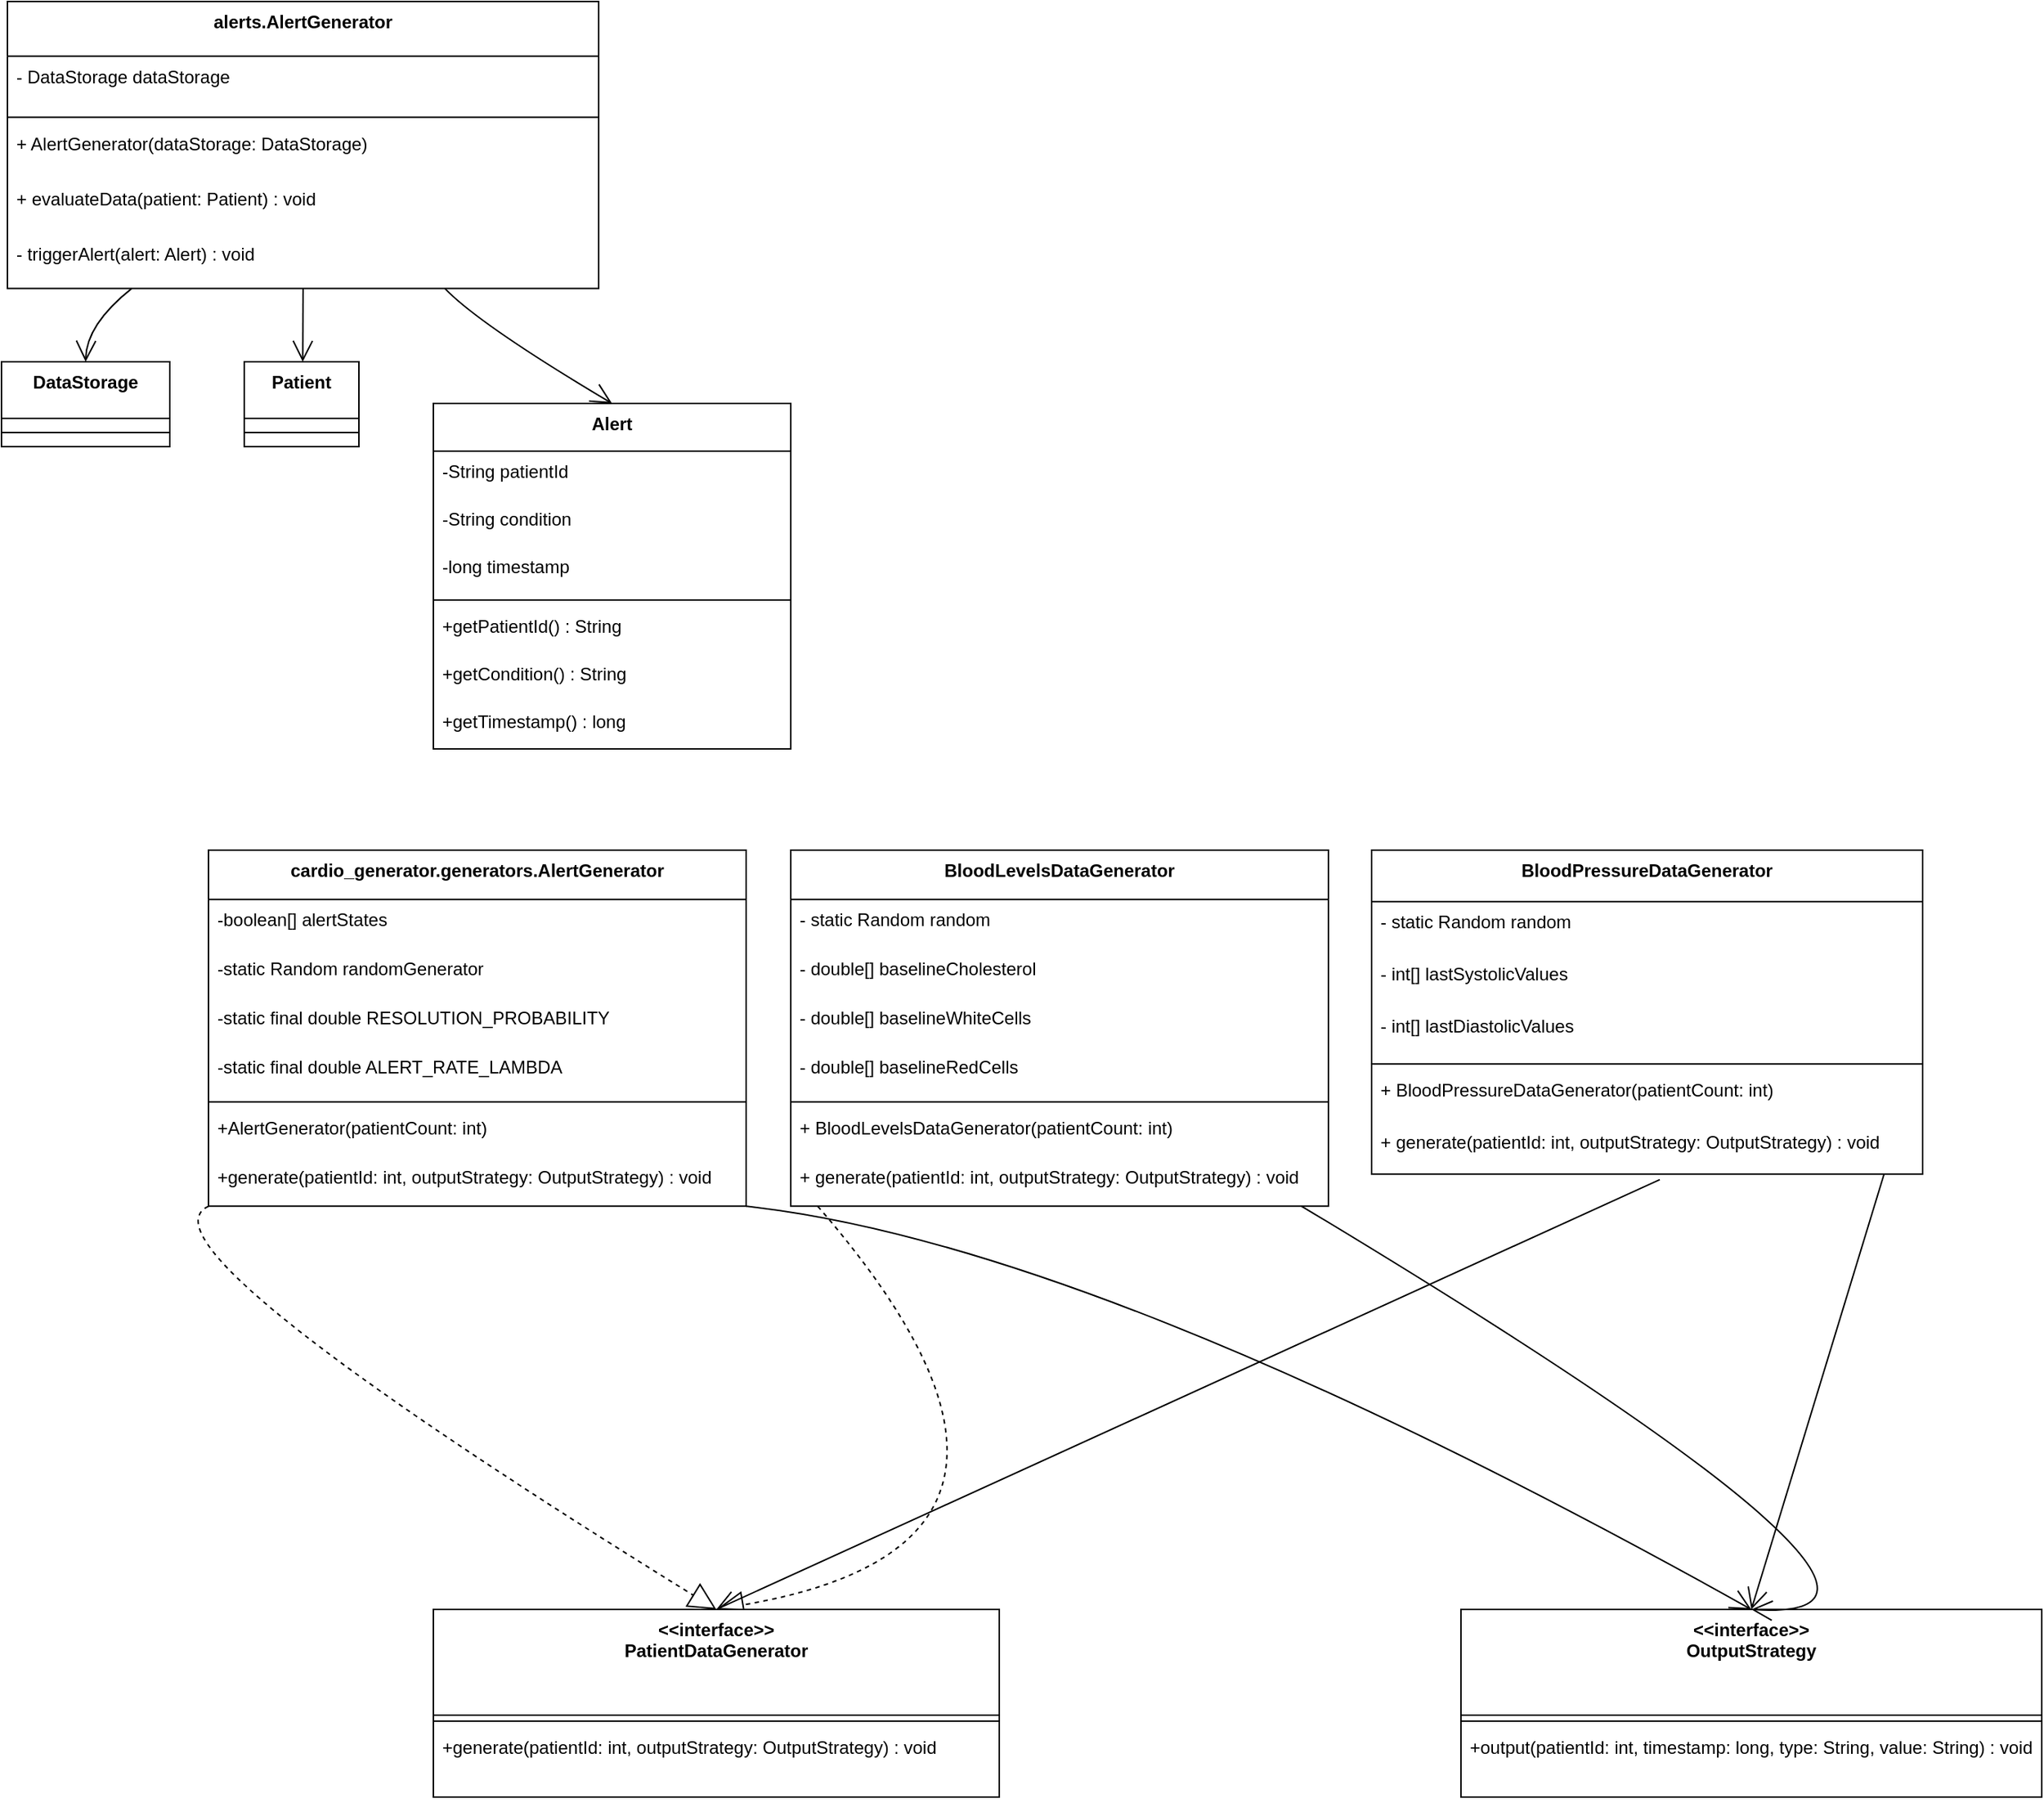 <mxfile version="26.2.12">
  <diagram name="Pagina-1" id="zcSUiu2_fE6k25y4H4vx">
    <mxGraphModel dx="1687" dy="1001" grid="1" gridSize="10" guides="1" tooltips="1" connect="1" arrows="1" fold="1" page="1" pageScale="1" pageWidth="827" pageHeight="1169" math="0" shadow="0">
      <root>
        <mxCell id="0" />
        <mxCell id="1" parent="0" />
        <mxCell id="IuoWwe_m-Qj3neaBS2tY-1" value="Alert" style="swimlane;fontStyle=1;align=center;verticalAlign=top;childLayout=stackLayout;horizontal=1;startSize=32.0;horizontalStack=0;resizeParent=1;resizeParentMax=0;resizeLast=0;collapsible=0;marginBottom=0;" vertex="1" parent="1">
          <mxGeometry x="370" y="600" width="240" height="232.0" as="geometry" />
        </mxCell>
        <mxCell id="IuoWwe_m-Qj3neaBS2tY-2" value="-String patientId" style="text;strokeColor=none;fillColor=none;align=left;verticalAlign=top;spacingLeft=4;spacingRight=4;overflow=hidden;rotatable=0;points=[[0,0.5],[1,0.5]];portConstraint=eastwest;" vertex="1" parent="IuoWwe_m-Qj3neaBS2tY-1">
          <mxGeometry y="32.0" width="240" height="32" as="geometry" />
        </mxCell>
        <mxCell id="IuoWwe_m-Qj3neaBS2tY-3" value="-String condition" style="text;strokeColor=none;fillColor=none;align=left;verticalAlign=top;spacingLeft=4;spacingRight=4;overflow=hidden;rotatable=0;points=[[0,0.5],[1,0.5]];portConstraint=eastwest;" vertex="1" parent="IuoWwe_m-Qj3neaBS2tY-1">
          <mxGeometry y="64.0" width="240" height="32" as="geometry" />
        </mxCell>
        <mxCell id="IuoWwe_m-Qj3neaBS2tY-4" value="-long timestamp" style="text;strokeColor=none;fillColor=none;align=left;verticalAlign=top;spacingLeft=4;spacingRight=4;overflow=hidden;rotatable=0;points=[[0,0.5],[1,0.5]];portConstraint=eastwest;" vertex="1" parent="IuoWwe_m-Qj3neaBS2tY-1">
          <mxGeometry y="96.0" width="240" height="32" as="geometry" />
        </mxCell>
        <mxCell id="IuoWwe_m-Qj3neaBS2tY-5" style="line;strokeWidth=1;fillColor=none;align=left;verticalAlign=middle;spacingTop=-1;spacingLeft=3;spacingRight=3;rotatable=0;labelPosition=right;points=[];portConstraint=eastwest;strokeColor=inherit;" vertex="1" parent="IuoWwe_m-Qj3neaBS2tY-1">
          <mxGeometry y="128.0" width="240" height="8" as="geometry" />
        </mxCell>
        <mxCell id="IuoWwe_m-Qj3neaBS2tY-7" value="+getPatientId() : String" style="text;strokeColor=none;fillColor=none;align=left;verticalAlign=top;spacingLeft=4;spacingRight=4;overflow=hidden;rotatable=0;points=[[0,0.5],[1,0.5]];portConstraint=eastwest;" vertex="1" parent="IuoWwe_m-Qj3neaBS2tY-1">
          <mxGeometry y="136.0" width="240" height="32" as="geometry" />
        </mxCell>
        <mxCell id="IuoWwe_m-Qj3neaBS2tY-8" value="+getCondition() : String" style="text;strokeColor=none;fillColor=none;align=left;verticalAlign=top;spacingLeft=4;spacingRight=4;overflow=hidden;rotatable=0;points=[[0,0.5],[1,0.5]];portConstraint=eastwest;" vertex="1" parent="IuoWwe_m-Qj3neaBS2tY-1">
          <mxGeometry y="168.0" width="240" height="32" as="geometry" />
        </mxCell>
        <mxCell id="IuoWwe_m-Qj3neaBS2tY-9" value="+getTimestamp() : long" style="text;strokeColor=none;fillColor=none;align=left;verticalAlign=top;spacingLeft=4;spacingRight=4;overflow=hidden;rotatable=0;points=[[0,0.5],[1,0.5]];portConstraint=eastwest;" vertex="1" parent="IuoWwe_m-Qj3neaBS2tY-1">
          <mxGeometry y="200.0" width="240" height="32" as="geometry" />
        </mxCell>
        <mxCell id="IuoWwe_m-Qj3neaBS2tY-10" value="alerts.AlertGenerator" style="swimlane;fontStyle=1;align=center;verticalAlign=top;childLayout=stackLayout;horizontal=1;startSize=36.8;horizontalStack=0;resizeParent=1;resizeParentMax=0;resizeLast=0;collapsible=0;marginBottom=0;" vertex="1" parent="1">
          <mxGeometry x="84" y="330" width="397" height="192.8" as="geometry" />
        </mxCell>
        <mxCell id="IuoWwe_m-Qj3neaBS2tY-11" value="- DataStorage dataStorage" style="text;strokeColor=none;fillColor=none;align=left;verticalAlign=top;spacingLeft=4;spacingRight=4;overflow=hidden;rotatable=0;points=[[0,0.5],[1,0.5]];portConstraint=eastwest;" vertex="1" parent="IuoWwe_m-Qj3neaBS2tY-10">
          <mxGeometry y="36.8" width="397" height="37" as="geometry" />
        </mxCell>
        <mxCell id="IuoWwe_m-Qj3neaBS2tY-12" style="line;strokeWidth=1;fillColor=none;align=left;verticalAlign=middle;spacingTop=-1;spacingLeft=3;spacingRight=3;rotatable=0;labelPosition=right;points=[];portConstraint=eastwest;strokeColor=inherit;" vertex="1" parent="IuoWwe_m-Qj3neaBS2tY-10">
          <mxGeometry y="73.8" width="397" height="8" as="geometry" />
        </mxCell>
        <mxCell id="IuoWwe_m-Qj3neaBS2tY-13" value="+ AlertGenerator(dataStorage: DataStorage)" style="text;strokeColor=none;fillColor=none;align=left;verticalAlign=top;spacingLeft=4;spacingRight=4;overflow=hidden;rotatable=0;points=[[0,0.5],[1,0.5]];portConstraint=eastwest;" vertex="1" parent="IuoWwe_m-Qj3neaBS2tY-10">
          <mxGeometry y="81.8" width="397" height="37" as="geometry" />
        </mxCell>
        <mxCell id="IuoWwe_m-Qj3neaBS2tY-14" value="+ evaluateData(patient: Patient) : void" style="text;strokeColor=none;fillColor=none;align=left;verticalAlign=top;spacingLeft=4;spacingRight=4;overflow=hidden;rotatable=0;points=[[0,0.5],[1,0.5]];portConstraint=eastwest;" vertex="1" parent="IuoWwe_m-Qj3neaBS2tY-10">
          <mxGeometry y="118.8" width="397" height="37" as="geometry" />
        </mxCell>
        <mxCell id="IuoWwe_m-Qj3neaBS2tY-15" value="- triggerAlert(alert: Alert) : void" style="text;strokeColor=none;fillColor=none;align=left;verticalAlign=top;spacingLeft=4;spacingRight=4;overflow=hidden;rotatable=0;points=[[0,0.5],[1,0.5]];portConstraint=eastwest;" vertex="1" parent="IuoWwe_m-Qj3neaBS2tY-10">
          <mxGeometry y="155.8" width="397" height="37" as="geometry" />
        </mxCell>
        <mxCell id="IuoWwe_m-Qj3neaBS2tY-16" value="DataStorage" style="swimlane;fontStyle=1;align=center;verticalAlign=top;childLayout=stackLayout;horizontal=1;startSize=38.0;horizontalStack=0;resizeParent=1;resizeParentMax=0;resizeLast=0;collapsible=0;marginBottom=0;" vertex="1" parent="1">
          <mxGeometry x="80" y="572" width="113" height="57.0" as="geometry" />
        </mxCell>
        <mxCell id="IuoWwe_m-Qj3neaBS2tY-17" style="line;strokeWidth=1;fillColor=none;align=left;verticalAlign=middle;spacingTop=-1;spacingLeft=3;spacingRight=3;rotatable=0;labelPosition=right;points=[];portConstraint=eastwest;strokeColor=inherit;" vertex="1" parent="IuoWwe_m-Qj3neaBS2tY-16">
          <mxGeometry y="38.0" width="113" height="19" as="geometry" />
        </mxCell>
        <mxCell id="IuoWwe_m-Qj3neaBS2tY-18" value="Patient" style="swimlane;fontStyle=1;align=center;verticalAlign=top;childLayout=stackLayout;horizontal=1;startSize=38.0;horizontalStack=0;resizeParent=1;resizeParentMax=0;resizeLast=0;collapsible=0;marginBottom=0;" vertex="1" parent="1">
          <mxGeometry x="243" y="572" width="77" height="57.0" as="geometry" />
        </mxCell>
        <mxCell id="IuoWwe_m-Qj3neaBS2tY-19" style="line;strokeWidth=1;fillColor=none;align=left;verticalAlign=middle;spacingTop=-1;spacingLeft=3;spacingRight=3;rotatable=0;labelPosition=right;points=[];portConstraint=eastwest;strokeColor=inherit;" vertex="1" parent="IuoWwe_m-Qj3neaBS2tY-18">
          <mxGeometry y="38.0" width="77" height="19" as="geometry" />
        </mxCell>
        <mxCell id="IuoWwe_m-Qj3neaBS2tY-22" value="" style="curved=1;startArrow=none;endArrow=open;endSize=12;exitX=0.21;exitY=1;entryX=0.5;entryY=0;rounded=0;" edge="1" parent="1" source="IuoWwe_m-Qj3neaBS2tY-10" target="IuoWwe_m-Qj3neaBS2tY-16">
          <mxGeometry relative="1" as="geometry">
            <Array as="points">
              <mxPoint x="137" y="547" />
            </Array>
          </mxGeometry>
        </mxCell>
        <mxCell id="IuoWwe_m-Qj3neaBS2tY-23" value="" style="curved=1;startArrow=none;endArrow=open;endSize=12;exitX=0.5;exitY=1;entryX=0.51;entryY=0;rounded=0;" edge="1" parent="1" source="IuoWwe_m-Qj3neaBS2tY-10" target="IuoWwe_m-Qj3neaBS2tY-18">
          <mxGeometry relative="1" as="geometry">
            <Array as="points" />
          </mxGeometry>
        </mxCell>
        <mxCell id="IuoWwe_m-Qj3neaBS2tY-24" value="" style="curved=1;startArrow=none;endArrow=open;endSize=12;exitX=0.74;exitY=1;entryX=0.5;entryY=0;rounded=0;entryDx=0;entryDy=0;" edge="1" parent="1" source="IuoWwe_m-Qj3neaBS2tY-10" target="IuoWwe_m-Qj3neaBS2tY-1">
          <mxGeometry relative="1" as="geometry">
            <Array as="points">
              <mxPoint x="401" y="547" />
            </Array>
            <mxPoint x="470.5" y="572" as="targetPoint" />
          </mxGeometry>
        </mxCell>
        <mxCell id="IuoWwe_m-Qj3neaBS2tY-25" value="cardio_generator.generators.AlertGenerator" style="swimlane;fontStyle=1;align=center;verticalAlign=top;childLayout=stackLayout;horizontal=1;startSize=33.143;horizontalStack=0;resizeParent=1;resizeParentMax=0;resizeLast=0;collapsible=0;marginBottom=0;" vertex="1" parent="1">
          <mxGeometry x="219" y="900" width="361" height="239.143" as="geometry" />
        </mxCell>
        <mxCell id="IuoWwe_m-Qj3neaBS2tY-26" value="-boolean[] alertStates" style="text;strokeColor=none;fillColor=none;align=left;verticalAlign=top;spacingLeft=4;spacingRight=4;overflow=hidden;rotatable=0;points=[[0,0.5],[1,0.5]];portConstraint=eastwest;" vertex="1" parent="IuoWwe_m-Qj3neaBS2tY-25">
          <mxGeometry y="33.143" width="361" height="33" as="geometry" />
        </mxCell>
        <mxCell id="IuoWwe_m-Qj3neaBS2tY-27" value="-static Random randomGenerator" style="text;strokeColor=none;fillColor=none;align=left;verticalAlign=top;spacingLeft=4;spacingRight=4;overflow=hidden;rotatable=0;points=[[0,0.5],[1,0.5]];portConstraint=eastwest;" vertex="1" parent="IuoWwe_m-Qj3neaBS2tY-25">
          <mxGeometry y="66.143" width="361" height="33" as="geometry" />
        </mxCell>
        <mxCell id="IuoWwe_m-Qj3neaBS2tY-28" value="-static final double RESOLUTION_PROBABILITY" style="text;strokeColor=none;fillColor=none;align=left;verticalAlign=top;spacingLeft=4;spacingRight=4;overflow=hidden;rotatable=0;points=[[0,0.5],[1,0.5]];portConstraint=eastwest;" vertex="1" parent="IuoWwe_m-Qj3neaBS2tY-25">
          <mxGeometry y="99.143" width="361" height="33" as="geometry" />
        </mxCell>
        <mxCell id="IuoWwe_m-Qj3neaBS2tY-29" value="-static final double ALERT_RATE_LAMBDA" style="text;strokeColor=none;fillColor=none;align=left;verticalAlign=top;spacingLeft=4;spacingRight=4;overflow=hidden;rotatable=0;points=[[0,0.5],[1,0.5]];portConstraint=eastwest;" vertex="1" parent="IuoWwe_m-Qj3neaBS2tY-25">
          <mxGeometry y="132.143" width="361" height="33" as="geometry" />
        </mxCell>
        <mxCell id="IuoWwe_m-Qj3neaBS2tY-30" style="line;strokeWidth=1;fillColor=none;align=left;verticalAlign=middle;spacingTop=-1;spacingLeft=3;spacingRight=3;rotatable=0;labelPosition=right;points=[];portConstraint=eastwest;strokeColor=inherit;" vertex="1" parent="IuoWwe_m-Qj3neaBS2tY-25">
          <mxGeometry y="165.143" width="361" height="8" as="geometry" />
        </mxCell>
        <mxCell id="IuoWwe_m-Qj3neaBS2tY-31" value="+AlertGenerator(patientCount: int)" style="text;strokeColor=none;fillColor=none;align=left;verticalAlign=top;spacingLeft=4;spacingRight=4;overflow=hidden;rotatable=0;points=[[0,0.5],[1,0.5]];portConstraint=eastwest;" vertex="1" parent="IuoWwe_m-Qj3neaBS2tY-25">
          <mxGeometry y="173.143" width="361" height="33" as="geometry" />
        </mxCell>
        <mxCell id="IuoWwe_m-Qj3neaBS2tY-32" value="+generate(patientId: int, outputStrategy: OutputStrategy) : void" style="text;strokeColor=none;fillColor=none;align=left;verticalAlign=top;spacingLeft=4;spacingRight=4;overflow=hidden;rotatable=0;points=[[0,0.5],[1,0.5]];portConstraint=eastwest;" vertex="1" parent="IuoWwe_m-Qj3neaBS2tY-25">
          <mxGeometry y="206.143" width="361" height="33" as="geometry" />
        </mxCell>
        <mxCell id="IuoWwe_m-Qj3neaBS2tY-39" value="" style="curved=1;dashed=1;startArrow=none;endArrow=block;endSize=16;endFill=0;exitX=0;exitY=1;rounded=0;entryX=0.5;entryY=0;entryDx=0;entryDy=0;" edge="1" parent="1" source="IuoWwe_m-Qj3neaBS2tY-25" target="IuoWwe_m-Qj3neaBS2tY-67">
          <mxGeometry relative="1" as="geometry">
            <Array as="points">
              <mxPoint x="164" y="1165" />
            </Array>
            <mxPoint x="920" y="1450" as="targetPoint" />
          </mxGeometry>
        </mxCell>
        <mxCell id="IuoWwe_m-Qj3neaBS2tY-40" value="" style="curved=1;startArrow=none;endArrow=open;endSize=12;exitX=1;exitY=1;entryX=0.5;entryY=0;rounded=0;entryDx=0;entryDy=0;" edge="1" parent="1" source="IuoWwe_m-Qj3neaBS2tY-25" target="IuoWwe_m-Qj3neaBS2tY-49">
          <mxGeometry relative="1" as="geometry">
            <Array as="points">
              <mxPoint x="817" y="1165" />
            </Array>
          </mxGeometry>
        </mxCell>
        <mxCell id="IuoWwe_m-Qj3neaBS2tY-41" value="BloodLevelsDataGenerator" style="swimlane;fontStyle=1;align=center;verticalAlign=top;childLayout=stackLayout;horizontal=1;startSize=33.143;horizontalStack=0;resizeParent=1;resizeParentMax=0;resizeLast=0;collapsible=0;marginBottom=0;" vertex="1" parent="1">
          <mxGeometry x="610" y="900" width="361" height="239.143" as="geometry" />
        </mxCell>
        <mxCell id="IuoWwe_m-Qj3neaBS2tY-42" value="- static Random random" style="text;strokeColor=none;fillColor=none;align=left;verticalAlign=top;spacingLeft=4;spacingRight=4;overflow=hidden;rotatable=0;points=[[0,0.5],[1,0.5]];portConstraint=eastwest;" vertex="1" parent="IuoWwe_m-Qj3neaBS2tY-41">
          <mxGeometry y="33.143" width="361" height="33" as="geometry" />
        </mxCell>
        <mxCell id="IuoWwe_m-Qj3neaBS2tY-43" value="- double[] baselineCholesterol" style="text;strokeColor=none;fillColor=none;align=left;verticalAlign=top;spacingLeft=4;spacingRight=4;overflow=hidden;rotatable=0;points=[[0,0.5],[1,0.5]];portConstraint=eastwest;" vertex="1" parent="IuoWwe_m-Qj3neaBS2tY-41">
          <mxGeometry y="66.143" width="361" height="33" as="geometry" />
        </mxCell>
        <mxCell id="IuoWwe_m-Qj3neaBS2tY-44" value="- double[] baselineWhiteCells" style="text;strokeColor=none;fillColor=none;align=left;verticalAlign=top;spacingLeft=4;spacingRight=4;overflow=hidden;rotatable=0;points=[[0,0.5],[1,0.5]];portConstraint=eastwest;" vertex="1" parent="IuoWwe_m-Qj3neaBS2tY-41">
          <mxGeometry y="99.143" width="361" height="33" as="geometry" />
        </mxCell>
        <mxCell id="IuoWwe_m-Qj3neaBS2tY-45" value="- double[] baselineRedCells" style="text;strokeColor=none;fillColor=none;align=left;verticalAlign=top;spacingLeft=4;spacingRight=4;overflow=hidden;rotatable=0;points=[[0,0.5],[1,0.5]];portConstraint=eastwest;" vertex="1" parent="IuoWwe_m-Qj3neaBS2tY-41">
          <mxGeometry y="132.143" width="361" height="33" as="geometry" />
        </mxCell>
        <mxCell id="IuoWwe_m-Qj3neaBS2tY-46" style="line;strokeWidth=1;fillColor=none;align=left;verticalAlign=middle;spacingTop=-1;spacingLeft=3;spacingRight=3;rotatable=0;labelPosition=right;points=[];portConstraint=eastwest;strokeColor=inherit;" vertex="1" parent="IuoWwe_m-Qj3neaBS2tY-41">
          <mxGeometry y="165.143" width="361" height="8" as="geometry" />
        </mxCell>
        <mxCell id="IuoWwe_m-Qj3neaBS2tY-47" value="+ BloodLevelsDataGenerator(patientCount: int)" style="text;strokeColor=none;fillColor=none;align=left;verticalAlign=top;spacingLeft=4;spacingRight=4;overflow=hidden;rotatable=0;points=[[0,0.5],[1,0.5]];portConstraint=eastwest;" vertex="1" parent="IuoWwe_m-Qj3neaBS2tY-41">
          <mxGeometry y="173.143" width="361" height="33" as="geometry" />
        </mxCell>
        <mxCell id="IuoWwe_m-Qj3neaBS2tY-48" value="+ generate(patientId: int, outputStrategy: OutputStrategy) : void" style="text;strokeColor=none;fillColor=none;align=left;verticalAlign=top;spacingLeft=4;spacingRight=4;overflow=hidden;rotatable=0;points=[[0,0.5],[1,0.5]];portConstraint=eastwest;" vertex="1" parent="IuoWwe_m-Qj3neaBS2tY-41">
          <mxGeometry y="206.143" width="361" height="33" as="geometry" />
        </mxCell>
        <mxCell id="IuoWwe_m-Qj3neaBS2tY-49" value="&lt;&lt;interface&gt;&gt;&#xa;OutputStrategy" style="swimlane;fontStyle=1;align=center;verticalAlign=top;childLayout=stackLayout;horizontal=1;startSize=71.0;horizontalStack=0;resizeParent=1;resizeParentMax=0;resizeLast=0;collapsible=0;marginBottom=0;" vertex="1" parent="1">
          <mxGeometry x="1060" y="1410" width="390" height="126.0" as="geometry" />
        </mxCell>
        <mxCell id="IuoWwe_m-Qj3neaBS2tY-50" style="line;strokeWidth=1;fillColor=none;align=left;verticalAlign=middle;spacingTop=-1;spacingLeft=3;spacingRight=3;rotatable=0;labelPosition=right;points=[];portConstraint=eastwest;strokeColor=inherit;" vertex="1" parent="IuoWwe_m-Qj3neaBS2tY-49">
          <mxGeometry y="71.0" width="390" height="8" as="geometry" />
        </mxCell>
        <mxCell id="IuoWwe_m-Qj3neaBS2tY-51" value="+output(patientId: int, timestamp: long, type: String, value: String) : void" style="text;strokeColor=none;fillColor=none;align=left;verticalAlign=top;spacingLeft=4;spacingRight=4;overflow=hidden;rotatable=0;points=[[0,0.5],[1,0.5]];portConstraint=eastwest;" vertex="1" parent="IuoWwe_m-Qj3neaBS2tY-49">
          <mxGeometry y="79.0" width="390" height="47" as="geometry" />
        </mxCell>
        <mxCell id="IuoWwe_m-Qj3neaBS2tY-55" value="" style="curved=1;dashed=1;startArrow=none;endArrow=block;endSize=16;endFill=0;exitX=0.05;exitY=1;rounded=0;entryX=0.5;entryY=0;entryDx=0;entryDy=0;" edge="1" parent="1" source="IuoWwe_m-Qj3neaBS2tY-41" target="IuoWwe_m-Qj3neaBS2tY-67">
          <mxGeometry relative="1" as="geometry">
            <Array as="points">
              <mxPoint x="824" y="1365" />
            </Array>
            <mxPoint x="825" y="1810" as="targetPoint" />
          </mxGeometry>
        </mxCell>
        <mxCell id="IuoWwe_m-Qj3neaBS2tY-56" value="" style="curved=1;startArrow=none;endArrow=open;endSize=12;exitX=0.95;exitY=1;entryX=0.5;entryY=0;rounded=0;" edge="1" parent="1" source="IuoWwe_m-Qj3neaBS2tY-41" target="IuoWwe_m-Qj3neaBS2tY-49">
          <mxGeometry relative="1" as="geometry">
            <Array as="points">
              <mxPoint x="1420" y="1420" />
            </Array>
          </mxGeometry>
        </mxCell>
        <mxCell id="IuoWwe_m-Qj3neaBS2tY-57" value="BloodPressureDataGenerator" style="swimlane;fontStyle=1;align=center;verticalAlign=top;childLayout=stackLayout;horizontal=1;startSize=34.667;horizontalStack=0;resizeParent=1;resizeParentMax=0;resizeLast=0;collapsible=0;marginBottom=0;" vertex="1" parent="1">
          <mxGeometry x="1000" y="900" width="370" height="217.667" as="geometry" />
        </mxCell>
        <mxCell id="IuoWwe_m-Qj3neaBS2tY-58" value="- static Random random" style="text;strokeColor=none;fillColor=none;align=left;verticalAlign=top;spacingLeft=4;spacingRight=4;overflow=hidden;rotatable=0;points=[[0,0.5],[1,0.5]];portConstraint=eastwest;" vertex="1" parent="IuoWwe_m-Qj3neaBS2tY-57">
          <mxGeometry y="34.667" width="370" height="35" as="geometry" />
        </mxCell>
        <mxCell id="IuoWwe_m-Qj3neaBS2tY-59" value="- int[] lastSystolicValues" style="text;strokeColor=none;fillColor=none;align=left;verticalAlign=top;spacingLeft=4;spacingRight=4;overflow=hidden;rotatable=0;points=[[0,0.5],[1,0.5]];portConstraint=eastwest;" vertex="1" parent="IuoWwe_m-Qj3neaBS2tY-57">
          <mxGeometry y="69.667" width="370" height="35" as="geometry" />
        </mxCell>
        <mxCell id="IuoWwe_m-Qj3neaBS2tY-60" value="- int[] lastDiastolicValues" style="text;strokeColor=none;fillColor=none;align=left;verticalAlign=top;spacingLeft=4;spacingRight=4;overflow=hidden;rotatable=0;points=[[0,0.5],[1,0.5]];portConstraint=eastwest;" vertex="1" parent="IuoWwe_m-Qj3neaBS2tY-57">
          <mxGeometry y="104.667" width="370" height="35" as="geometry" />
        </mxCell>
        <mxCell id="IuoWwe_m-Qj3neaBS2tY-61" style="line;strokeWidth=1;fillColor=none;align=left;verticalAlign=middle;spacingTop=-1;spacingLeft=3;spacingRight=3;rotatable=0;labelPosition=right;points=[];portConstraint=eastwest;strokeColor=inherit;" vertex="1" parent="IuoWwe_m-Qj3neaBS2tY-57">
          <mxGeometry y="139.667" width="370" height="8" as="geometry" />
        </mxCell>
        <mxCell id="IuoWwe_m-Qj3neaBS2tY-62" value="+ BloodPressureDataGenerator(patientCount: int)" style="text;strokeColor=none;fillColor=none;align=left;verticalAlign=top;spacingLeft=4;spacingRight=4;overflow=hidden;rotatable=0;points=[[0,0.5],[1,0.5]];portConstraint=eastwest;" vertex="1" parent="IuoWwe_m-Qj3neaBS2tY-57">
          <mxGeometry y="147.667" width="370" height="35" as="geometry" />
        </mxCell>
        <mxCell id="IuoWwe_m-Qj3neaBS2tY-63" value="+ generate(patientId: int, outputStrategy: OutputStrategy) : void" style="text;strokeColor=none;fillColor=none;align=left;verticalAlign=top;spacingLeft=4;spacingRight=4;overflow=hidden;rotatable=0;points=[[0,0.5],[1,0.5]];portConstraint=eastwest;" vertex="1" parent="IuoWwe_m-Qj3neaBS2tY-57">
          <mxGeometry y="182.667" width="370" height="35" as="geometry" />
        </mxCell>
        <mxCell id="IuoWwe_m-Qj3neaBS2tY-67" value="&lt;&lt;interface&gt;&gt;&#xa;PatientDataGenerator" style="swimlane;fontStyle=1;align=center;verticalAlign=top;childLayout=stackLayout;horizontal=1;startSize=71.0;horizontalStack=0;resizeParent=1;resizeParentMax=0;resizeLast=0;collapsible=0;marginBottom=0;" vertex="1" parent="1">
          <mxGeometry x="370" y="1410" width="380" height="126.0" as="geometry" />
        </mxCell>
        <mxCell id="IuoWwe_m-Qj3neaBS2tY-68" style="line;strokeWidth=1;fillColor=none;align=left;verticalAlign=middle;spacingTop=-1;spacingLeft=3;spacingRight=3;rotatable=0;labelPosition=right;points=[];portConstraint=eastwest;strokeColor=inherit;" vertex="1" parent="IuoWwe_m-Qj3neaBS2tY-67">
          <mxGeometry y="71.0" width="380" height="8" as="geometry" />
        </mxCell>
        <mxCell id="IuoWwe_m-Qj3neaBS2tY-69" value="+generate(patientId: int, outputStrategy: OutputStrategy) : void" style="text;strokeColor=none;fillColor=none;align=left;verticalAlign=top;spacingLeft=4;spacingRight=4;overflow=hidden;rotatable=0;points=[[0,0.5],[1,0.5]];portConstraint=eastwest;" vertex="1" parent="IuoWwe_m-Qj3neaBS2tY-67">
          <mxGeometry y="79.0" width="380" height="47" as="geometry" />
        </mxCell>
        <mxCell id="IuoWwe_m-Qj3neaBS2tY-71" value="" style="curved=1;startArrow=none;endArrow=open;endSize=12;exitX=0.93;exitY=1;entryX=0.5;entryY=0;rounded=0;entryDx=0;entryDy=0;" edge="1" parent="1" source="IuoWwe_m-Qj3neaBS2tY-57" target="IuoWwe_m-Qj3neaBS2tY-49">
          <mxGeometry relative="1" as="geometry">
            <Array as="points" />
          </mxGeometry>
        </mxCell>
        <mxCell id="IuoWwe_m-Qj3neaBS2tY-72" value="" style="curved=1;startArrow=none;endArrow=open;endSize=12;exitX=0.523;exitY=1.103;entryX=0.5;entryY=0;rounded=0;entryDx=0;entryDy=0;exitDx=0;exitDy=0;exitPerimeter=0;" edge="1" parent="1" source="IuoWwe_m-Qj3neaBS2tY-63" target="IuoWwe_m-Qj3neaBS2tY-67">
          <mxGeometry relative="1" as="geometry">
            <Array as="points" />
            <mxPoint x="1440" y="1350" as="sourcePoint" />
            <mxPoint x="1453" y="1482" as="targetPoint" />
          </mxGeometry>
        </mxCell>
      </root>
    </mxGraphModel>
  </diagram>
</mxfile>
